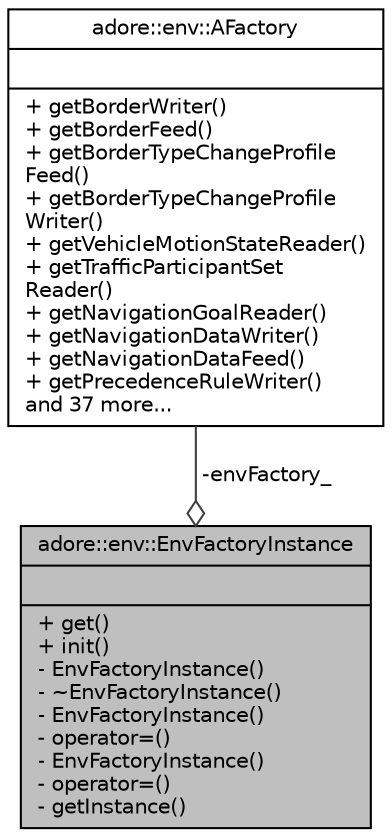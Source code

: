 digraph "adore::env::EnvFactoryInstance"
{
 // LATEX_PDF_SIZE
  edge [fontname="Helvetica",fontsize="10",labelfontname="Helvetica",labelfontsize="10"];
  node [fontname="Helvetica",fontsize="10",shape=record];
  Node1 [label="{adore::env::EnvFactoryInstance\n||+ get()\l+ init()\l- EnvFactoryInstance()\l- ~EnvFactoryInstance()\l- EnvFactoryInstance()\l- operator=()\l- EnvFactoryInstance()\l- operator=()\l- getInstance()\l}",height=0.2,width=0.4,color="black", fillcolor="grey75", style="filled", fontcolor="black",tooltip="Utility class to simplify factory access."];
  Node2 -> Node1 [color="grey25",fontsize="10",style="solid",label=" -envFactory_" ,arrowhead="odiamond",fontname="Helvetica"];
  Node2 [label="{adore::env::AFactory\n||+ getBorderWriter()\l+ getBorderFeed()\l+ getBorderTypeChangeProfile\lFeed()\l+ getBorderTypeChangeProfile\lWriter()\l+ getVehicleMotionStateReader()\l+ getTrafficParticipantSet\lReader()\l+ getNavigationGoalReader()\l+ getNavigationDataWriter()\l+ getNavigationDataFeed()\l+ getPrecedenceRuleWriter()\land 37 more...\l}",height=0.2,width=0.4,color="black", fillcolor="white", style="filled",URL="$classadore_1_1env_1_1AFactory.html",tooltip="abstract factory for adore::env communication"];
}
